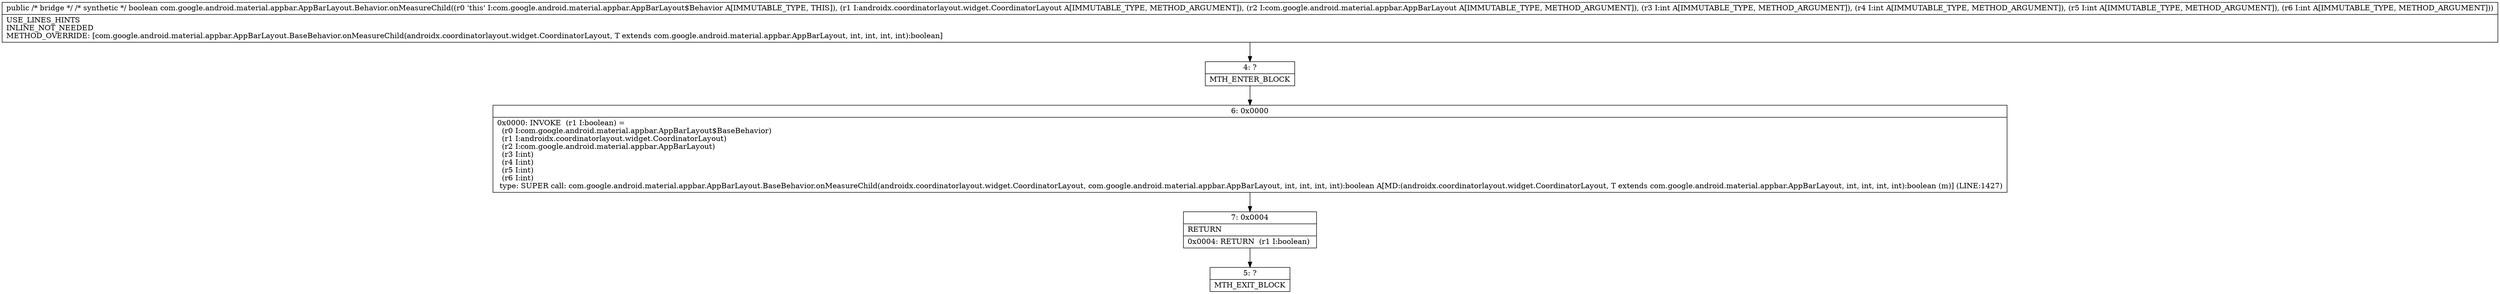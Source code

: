 digraph "CFG forcom.google.android.material.appbar.AppBarLayout.Behavior.onMeasureChild(Landroidx\/coordinatorlayout\/widget\/CoordinatorLayout;Lcom\/google\/android\/material\/appbar\/AppBarLayout;IIII)Z" {
Node_4 [shape=record,label="{4\:\ ?|MTH_ENTER_BLOCK\l}"];
Node_6 [shape=record,label="{6\:\ 0x0000|0x0000: INVOKE  (r1 I:boolean) = \l  (r0 I:com.google.android.material.appbar.AppBarLayout$BaseBehavior)\l  (r1 I:androidx.coordinatorlayout.widget.CoordinatorLayout)\l  (r2 I:com.google.android.material.appbar.AppBarLayout)\l  (r3 I:int)\l  (r4 I:int)\l  (r5 I:int)\l  (r6 I:int)\l type: SUPER call: com.google.android.material.appbar.AppBarLayout.BaseBehavior.onMeasureChild(androidx.coordinatorlayout.widget.CoordinatorLayout, com.google.android.material.appbar.AppBarLayout, int, int, int, int):boolean A[MD:(androidx.coordinatorlayout.widget.CoordinatorLayout, T extends com.google.android.material.appbar.AppBarLayout, int, int, int, int):boolean (m)] (LINE:1427)\l}"];
Node_7 [shape=record,label="{7\:\ 0x0004|RETURN\l|0x0004: RETURN  (r1 I:boolean) \l}"];
Node_5 [shape=record,label="{5\:\ ?|MTH_EXIT_BLOCK\l}"];
MethodNode[shape=record,label="{public \/* bridge *\/ \/* synthetic *\/ boolean com.google.android.material.appbar.AppBarLayout.Behavior.onMeasureChild((r0 'this' I:com.google.android.material.appbar.AppBarLayout$Behavior A[IMMUTABLE_TYPE, THIS]), (r1 I:androidx.coordinatorlayout.widget.CoordinatorLayout A[IMMUTABLE_TYPE, METHOD_ARGUMENT]), (r2 I:com.google.android.material.appbar.AppBarLayout A[IMMUTABLE_TYPE, METHOD_ARGUMENT]), (r3 I:int A[IMMUTABLE_TYPE, METHOD_ARGUMENT]), (r4 I:int A[IMMUTABLE_TYPE, METHOD_ARGUMENT]), (r5 I:int A[IMMUTABLE_TYPE, METHOD_ARGUMENT]), (r6 I:int A[IMMUTABLE_TYPE, METHOD_ARGUMENT]))  | USE_LINES_HINTS\lINLINE_NOT_NEEDED\lMETHOD_OVERRIDE: [com.google.android.material.appbar.AppBarLayout.BaseBehavior.onMeasureChild(androidx.coordinatorlayout.widget.CoordinatorLayout, T extends com.google.android.material.appbar.AppBarLayout, int, int, int, int):boolean]\l}"];
MethodNode -> Node_4;Node_4 -> Node_6;
Node_6 -> Node_7;
Node_7 -> Node_5;
}


